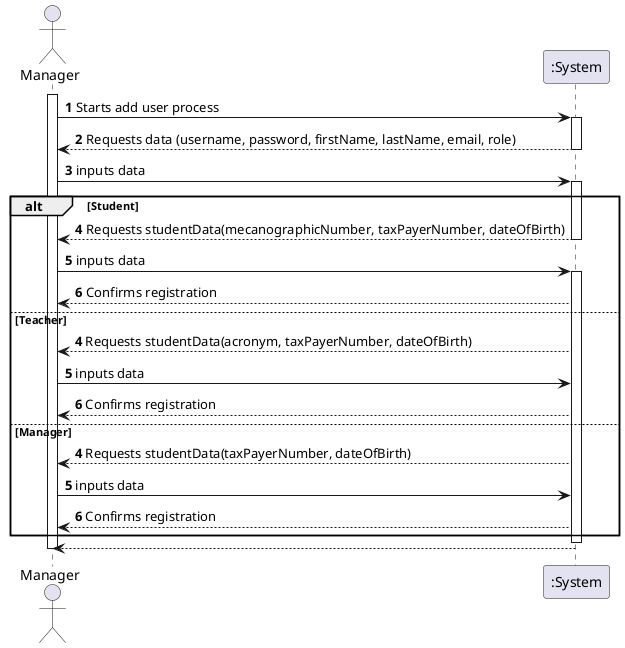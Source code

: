 @startuml

autonumber
actor "Manager" as Manager

activate Manager
Manager -> ":System" : Starts add user process
activate ":System"
":System" --> Manager : Requests data (username, password, firstName, lastName, email, role)
deactivate ":System"
Manager -> ":System" : inputs data

activate ":System"
alt Student
    ":System" --> Manager : Requests studentData(mecanographicNumber, taxPayerNumber, dateOfBirth)
    deactivate ":System"
    Manager -> ":System" : inputs data
    activate ":System"
    ":System" --> Manager: Confirms registration

autonumber stop
else Teacher

    ":System" --> Manager : **4** Requests studentData(acronym, taxPayerNumber, dateOfBirth)
        Manager -> ":System" : **5** inputs data
        ":System" --> Manager: **6** Confirms registration
else Manager
        ":System" --> Manager : **4** Requests studentData(taxPayerNumber, dateOfBirth)
        Manager -> ":System" : **5** inputs data
        ":System" --> Manager: **6** Confirms registration
end
deactivate ":System"
activate ":System"
":System" --> Manager :
deactivate Manager
deactivate ":System"


@enduml